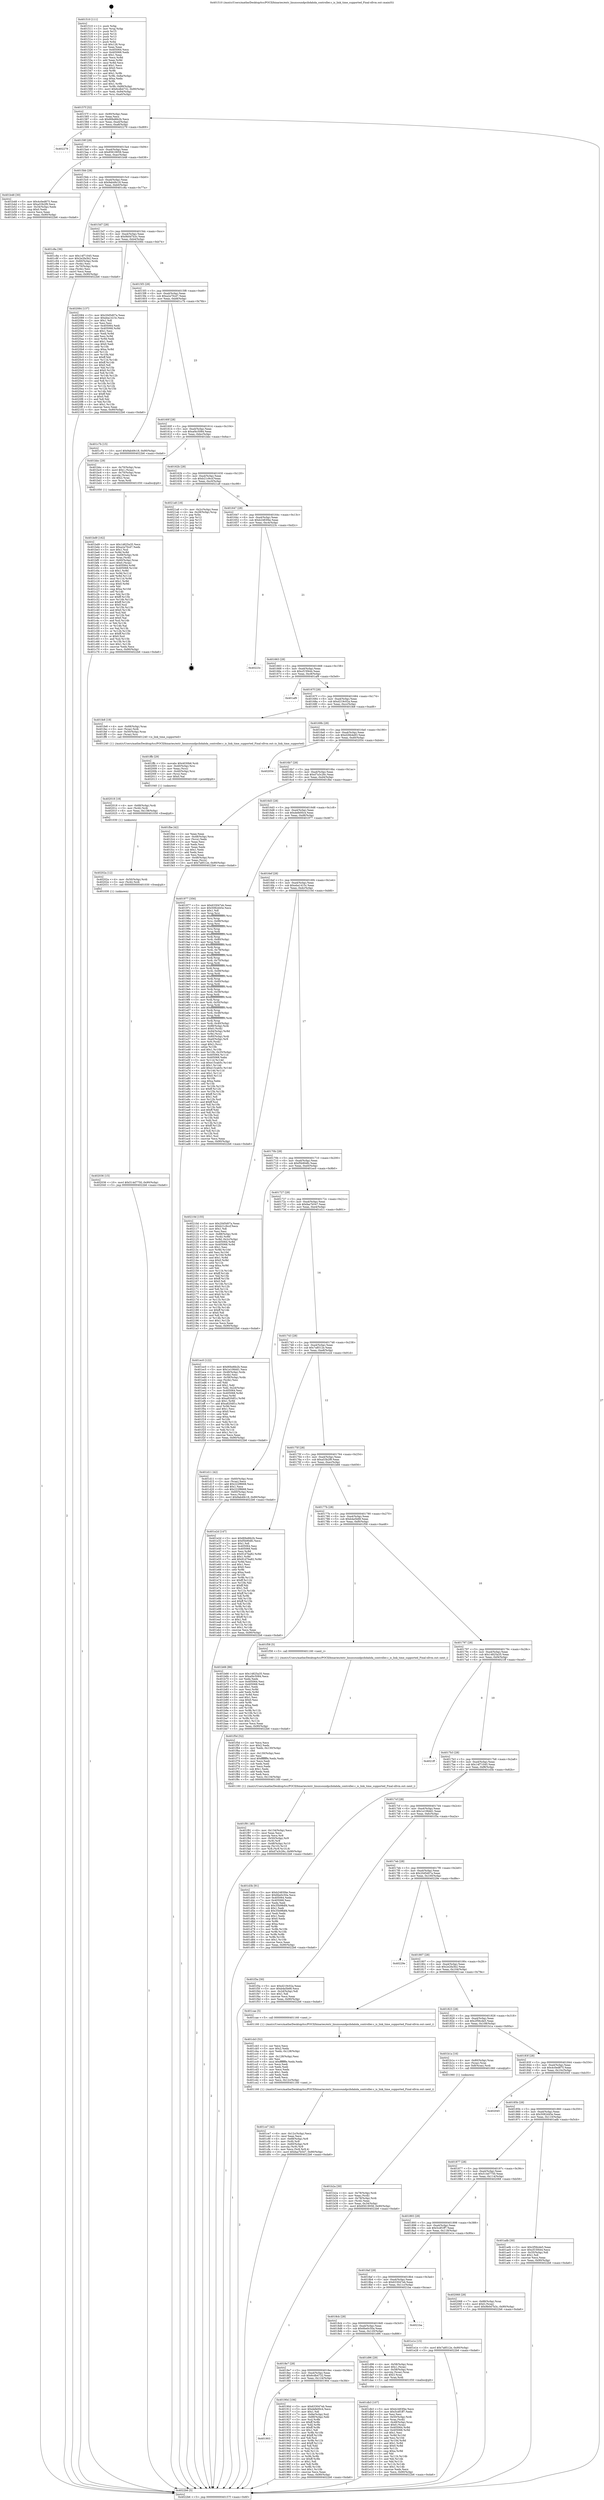 digraph "0x401510" {
  label = "0x401510 (/mnt/c/Users/mathe/Desktop/tcc/POCII/binaries/extr_linuxsoundpcihdahda_controller.c_is_link_time_supported_Final-ollvm.out::main(0))"
  labelloc = "t"
  node[shape=record]

  Entry [label="",width=0.3,height=0.3,shape=circle,fillcolor=black,style=filled]
  "0x40157f" [label="{
     0x40157f [32]\l
     | [instrs]\l
     &nbsp;&nbsp;0x40157f \<+6\>: mov -0x90(%rbp),%eax\l
     &nbsp;&nbsp;0x401585 \<+2\>: mov %eax,%ecx\l
     &nbsp;&nbsp;0x401587 \<+6\>: sub $0x80bd6b2b,%ecx\l
     &nbsp;&nbsp;0x40158d \<+6\>: mov %eax,-0xa4(%rbp)\l
     &nbsp;&nbsp;0x401593 \<+6\>: mov %ecx,-0xa8(%rbp)\l
     &nbsp;&nbsp;0x401599 \<+6\>: je 0000000000402279 \<main+0xd69\>\l
  }"]
  "0x402279" [label="{
     0x402279\l
  }", style=dashed]
  "0x40159f" [label="{
     0x40159f [28]\l
     | [instrs]\l
     &nbsp;&nbsp;0x40159f \<+5\>: jmp 00000000004015a4 \<main+0x94\>\l
     &nbsp;&nbsp;0x4015a4 \<+6\>: mov -0xa4(%rbp),%eax\l
     &nbsp;&nbsp;0x4015aa \<+5\>: sub $0x85619058,%eax\l
     &nbsp;&nbsp;0x4015af \<+6\>: mov %eax,-0xac(%rbp)\l
     &nbsp;&nbsp;0x4015b5 \<+6\>: je 0000000000401b48 \<main+0x638\>\l
  }"]
  Exit [label="",width=0.3,height=0.3,shape=circle,fillcolor=black,style=filled,peripheries=2]
  "0x401b48" [label="{
     0x401b48 [30]\l
     | [instrs]\l
     &nbsp;&nbsp;0x401b48 \<+5\>: mov $0x4c0ed875,%eax\l
     &nbsp;&nbsp;0x401b4d \<+5\>: mov $0xa53b2f9,%ecx\l
     &nbsp;&nbsp;0x401b52 \<+3\>: mov -0x34(%rbp),%edx\l
     &nbsp;&nbsp;0x401b55 \<+3\>: cmp $0x0,%edx\l
     &nbsp;&nbsp;0x401b58 \<+3\>: cmove %ecx,%eax\l
     &nbsp;&nbsp;0x401b5b \<+6\>: mov %eax,-0x90(%rbp)\l
     &nbsp;&nbsp;0x401b61 \<+5\>: jmp 00000000004022b6 \<main+0xda6\>\l
  }"]
  "0x4015bb" [label="{
     0x4015bb [28]\l
     | [instrs]\l
     &nbsp;&nbsp;0x4015bb \<+5\>: jmp 00000000004015c0 \<main+0xb0\>\l
     &nbsp;&nbsp;0x4015c0 \<+6\>: mov -0xa4(%rbp),%eax\l
     &nbsp;&nbsp;0x4015c6 \<+5\>: sub $0x9ab49c18,%eax\l
     &nbsp;&nbsp;0x4015cb \<+6\>: mov %eax,-0xb0(%rbp)\l
     &nbsp;&nbsp;0x4015d1 \<+6\>: je 0000000000401c8a \<main+0x77a\>\l
  }"]
  "0x402036" [label="{
     0x402036 [15]\l
     | [instrs]\l
     &nbsp;&nbsp;0x402036 \<+10\>: movl $0x514d7750,-0x90(%rbp)\l
     &nbsp;&nbsp;0x402040 \<+5\>: jmp 00000000004022b6 \<main+0xda6\>\l
  }"]
  "0x401c8a" [label="{
     0x401c8a [36]\l
     | [instrs]\l
     &nbsp;&nbsp;0x401c8a \<+5\>: mov $0x14f71045,%eax\l
     &nbsp;&nbsp;0x401c8f \<+5\>: mov $0x2e2fa3b2,%ecx\l
     &nbsp;&nbsp;0x401c94 \<+4\>: mov -0x60(%rbp),%rdx\l
     &nbsp;&nbsp;0x401c98 \<+2\>: mov (%rdx),%esi\l
     &nbsp;&nbsp;0x401c9a \<+4\>: mov -0x70(%rbp),%rdx\l
     &nbsp;&nbsp;0x401c9e \<+2\>: cmp (%rdx),%esi\l
     &nbsp;&nbsp;0x401ca0 \<+3\>: cmovl %ecx,%eax\l
     &nbsp;&nbsp;0x401ca3 \<+6\>: mov %eax,-0x90(%rbp)\l
     &nbsp;&nbsp;0x401ca9 \<+5\>: jmp 00000000004022b6 \<main+0xda6\>\l
  }"]
  "0x4015d7" [label="{
     0x4015d7 [28]\l
     | [instrs]\l
     &nbsp;&nbsp;0x4015d7 \<+5\>: jmp 00000000004015dc \<main+0xcc\>\l
     &nbsp;&nbsp;0x4015dc \<+6\>: mov -0xa4(%rbp),%eax\l
     &nbsp;&nbsp;0x4015e2 \<+5\>: sub $0x9b0d7b3c,%eax\l
     &nbsp;&nbsp;0x4015e7 \<+6\>: mov %eax,-0xb4(%rbp)\l
     &nbsp;&nbsp;0x4015ed \<+6\>: je 0000000000402084 \<main+0xb74\>\l
  }"]
  "0x40202a" [label="{
     0x40202a [12]\l
     | [instrs]\l
     &nbsp;&nbsp;0x40202a \<+4\>: mov -0x50(%rbp),%rdi\l
     &nbsp;&nbsp;0x40202e \<+3\>: mov (%rdi),%rdi\l
     &nbsp;&nbsp;0x402031 \<+5\>: call 0000000000401030 \<free@plt\>\l
     | [calls]\l
     &nbsp;&nbsp;0x401030 \{1\} (unknown)\l
  }"]
  "0x402084" [label="{
     0x402084 [137]\l
     | [instrs]\l
     &nbsp;&nbsp;0x402084 \<+5\>: mov $0x20d5d07a,%eax\l
     &nbsp;&nbsp;0x402089 \<+5\>: mov $0xeba1415c,%ecx\l
     &nbsp;&nbsp;0x40208e \<+2\>: mov $0x1,%dl\l
     &nbsp;&nbsp;0x402090 \<+2\>: xor %esi,%esi\l
     &nbsp;&nbsp;0x402092 \<+7\>: mov 0x405064,%edi\l
     &nbsp;&nbsp;0x402099 \<+8\>: mov 0x405068,%r8d\l
     &nbsp;&nbsp;0x4020a1 \<+3\>: sub $0x1,%esi\l
     &nbsp;&nbsp;0x4020a4 \<+3\>: mov %edi,%r9d\l
     &nbsp;&nbsp;0x4020a7 \<+3\>: add %esi,%r9d\l
     &nbsp;&nbsp;0x4020aa \<+4\>: imul %r9d,%edi\l
     &nbsp;&nbsp;0x4020ae \<+3\>: and $0x1,%edi\l
     &nbsp;&nbsp;0x4020b1 \<+3\>: cmp $0x0,%edi\l
     &nbsp;&nbsp;0x4020b4 \<+4\>: sete %r10b\l
     &nbsp;&nbsp;0x4020b8 \<+4\>: cmp $0xa,%r8d\l
     &nbsp;&nbsp;0x4020bc \<+4\>: setl %r11b\l
     &nbsp;&nbsp;0x4020c0 \<+3\>: mov %r10b,%bl\l
     &nbsp;&nbsp;0x4020c3 \<+3\>: xor $0xff,%bl\l
     &nbsp;&nbsp;0x4020c6 \<+3\>: mov %r11b,%r14b\l
     &nbsp;&nbsp;0x4020c9 \<+4\>: xor $0xff,%r14b\l
     &nbsp;&nbsp;0x4020cd \<+3\>: xor $0x0,%dl\l
     &nbsp;&nbsp;0x4020d0 \<+3\>: mov %bl,%r15b\l
     &nbsp;&nbsp;0x4020d3 \<+4\>: and $0x0,%r15b\l
     &nbsp;&nbsp;0x4020d7 \<+3\>: and %dl,%r10b\l
     &nbsp;&nbsp;0x4020da \<+3\>: mov %r14b,%r12b\l
     &nbsp;&nbsp;0x4020dd \<+4\>: and $0x0,%r12b\l
     &nbsp;&nbsp;0x4020e1 \<+3\>: and %dl,%r11b\l
     &nbsp;&nbsp;0x4020e4 \<+3\>: or %r10b,%r15b\l
     &nbsp;&nbsp;0x4020e7 \<+3\>: or %r11b,%r12b\l
     &nbsp;&nbsp;0x4020ea \<+3\>: xor %r12b,%r15b\l
     &nbsp;&nbsp;0x4020ed \<+3\>: or %r14b,%bl\l
     &nbsp;&nbsp;0x4020f0 \<+3\>: xor $0xff,%bl\l
     &nbsp;&nbsp;0x4020f3 \<+3\>: or $0x0,%dl\l
     &nbsp;&nbsp;0x4020f6 \<+2\>: and %dl,%bl\l
     &nbsp;&nbsp;0x4020f8 \<+3\>: or %bl,%r15b\l
     &nbsp;&nbsp;0x4020fb \<+4\>: test $0x1,%r15b\l
     &nbsp;&nbsp;0x4020ff \<+3\>: cmovne %ecx,%eax\l
     &nbsp;&nbsp;0x402102 \<+6\>: mov %eax,-0x90(%rbp)\l
     &nbsp;&nbsp;0x402108 \<+5\>: jmp 00000000004022b6 \<main+0xda6\>\l
  }"]
  "0x4015f3" [label="{
     0x4015f3 [28]\l
     | [instrs]\l
     &nbsp;&nbsp;0x4015f3 \<+5\>: jmp 00000000004015f8 \<main+0xe8\>\l
     &nbsp;&nbsp;0x4015f8 \<+6\>: mov -0xa4(%rbp),%eax\l
     &nbsp;&nbsp;0x4015fe \<+5\>: sub $0xa2a70cd7,%eax\l
     &nbsp;&nbsp;0x401603 \<+6\>: mov %eax,-0xb8(%rbp)\l
     &nbsp;&nbsp;0x401609 \<+6\>: je 0000000000401c7b \<main+0x76b\>\l
  }"]
  "0x402018" [label="{
     0x402018 [18]\l
     | [instrs]\l
     &nbsp;&nbsp;0x402018 \<+4\>: mov -0x68(%rbp),%rdi\l
     &nbsp;&nbsp;0x40201c \<+3\>: mov (%rdi),%rdi\l
     &nbsp;&nbsp;0x40201f \<+6\>: mov %eax,-0x138(%rbp)\l
     &nbsp;&nbsp;0x402025 \<+5\>: call 0000000000401030 \<free@plt\>\l
     | [calls]\l
     &nbsp;&nbsp;0x401030 \{1\} (unknown)\l
  }"]
  "0x401c7b" [label="{
     0x401c7b [15]\l
     | [instrs]\l
     &nbsp;&nbsp;0x401c7b \<+10\>: movl $0x9ab49c18,-0x90(%rbp)\l
     &nbsp;&nbsp;0x401c85 \<+5\>: jmp 00000000004022b6 \<main+0xda6\>\l
  }"]
  "0x40160f" [label="{
     0x40160f [28]\l
     | [instrs]\l
     &nbsp;&nbsp;0x40160f \<+5\>: jmp 0000000000401614 \<main+0x104\>\l
     &nbsp;&nbsp;0x401614 \<+6\>: mov -0xa4(%rbp),%eax\l
     &nbsp;&nbsp;0x40161a \<+5\>: sub $0xaf4c5084,%eax\l
     &nbsp;&nbsp;0x40161f \<+6\>: mov %eax,-0xbc(%rbp)\l
     &nbsp;&nbsp;0x401625 \<+6\>: je 0000000000401bbc \<main+0x6ac\>\l
  }"]
  "0x401ffb" [label="{
     0x401ffb [29]\l
     | [instrs]\l
     &nbsp;&nbsp;0x401ffb \<+10\>: movabs $0x4030b6,%rdi\l
     &nbsp;&nbsp;0x402005 \<+4\>: mov -0x40(%rbp),%rsi\l
     &nbsp;&nbsp;0x402009 \<+2\>: mov %eax,(%rsi)\l
     &nbsp;&nbsp;0x40200b \<+4\>: mov -0x40(%rbp),%rsi\l
     &nbsp;&nbsp;0x40200f \<+2\>: mov (%rsi),%esi\l
     &nbsp;&nbsp;0x402011 \<+2\>: mov $0x0,%al\l
     &nbsp;&nbsp;0x402013 \<+5\>: call 0000000000401040 \<printf@plt\>\l
     | [calls]\l
     &nbsp;&nbsp;0x401040 \{1\} (unknown)\l
  }"]
  "0x401bbc" [label="{
     0x401bbc [29]\l
     | [instrs]\l
     &nbsp;&nbsp;0x401bbc \<+4\>: mov -0x70(%rbp),%rax\l
     &nbsp;&nbsp;0x401bc0 \<+6\>: movl $0x1,(%rax)\l
     &nbsp;&nbsp;0x401bc6 \<+4\>: mov -0x70(%rbp),%rax\l
     &nbsp;&nbsp;0x401bca \<+3\>: movslq (%rax),%rax\l
     &nbsp;&nbsp;0x401bcd \<+4\>: shl $0x2,%rax\l
     &nbsp;&nbsp;0x401bd1 \<+3\>: mov %rax,%rdi\l
     &nbsp;&nbsp;0x401bd4 \<+5\>: call 0000000000401050 \<malloc@plt\>\l
     | [calls]\l
     &nbsp;&nbsp;0x401050 \{1\} (unknown)\l
  }"]
  "0x40162b" [label="{
     0x40162b [28]\l
     | [instrs]\l
     &nbsp;&nbsp;0x40162b \<+5\>: jmp 0000000000401630 \<main+0x120\>\l
     &nbsp;&nbsp;0x401630 \<+6\>: mov -0xa4(%rbp),%eax\l
     &nbsp;&nbsp;0x401636 \<+5\>: sub $0xb21c9ccf,%eax\l
     &nbsp;&nbsp;0x40163b \<+6\>: mov %eax,-0xc0(%rbp)\l
     &nbsp;&nbsp;0x401641 \<+6\>: je 00000000004021a8 \<main+0xc98\>\l
  }"]
  "0x401f91" [label="{
     0x401f91 [45]\l
     | [instrs]\l
     &nbsp;&nbsp;0x401f91 \<+6\>: mov -0x134(%rbp),%ecx\l
     &nbsp;&nbsp;0x401f97 \<+3\>: imul %eax,%ecx\l
     &nbsp;&nbsp;0x401f9a \<+3\>: movslq %ecx,%r8\l
     &nbsp;&nbsp;0x401f9d \<+4\>: mov -0x50(%rbp),%r9\l
     &nbsp;&nbsp;0x401fa1 \<+3\>: mov (%r9),%r9\l
     &nbsp;&nbsp;0x401fa4 \<+4\>: mov -0x48(%rbp),%r10\l
     &nbsp;&nbsp;0x401fa8 \<+3\>: movslq (%r10),%r10\l
     &nbsp;&nbsp;0x401fab \<+4\>: mov %r8,(%r9,%r10,8)\l
     &nbsp;&nbsp;0x401faf \<+10\>: movl $0xd7a3c26c,-0x90(%rbp)\l
     &nbsp;&nbsp;0x401fb9 \<+5\>: jmp 00000000004022b6 \<main+0xda6\>\l
  }"]
  "0x4021a8" [label="{
     0x4021a8 [18]\l
     | [instrs]\l
     &nbsp;&nbsp;0x4021a8 \<+3\>: mov -0x2c(%rbp),%eax\l
     &nbsp;&nbsp;0x4021ab \<+4\>: lea -0x28(%rbp),%rsp\l
     &nbsp;&nbsp;0x4021af \<+1\>: pop %rbx\l
     &nbsp;&nbsp;0x4021b0 \<+2\>: pop %r12\l
     &nbsp;&nbsp;0x4021b2 \<+2\>: pop %r13\l
     &nbsp;&nbsp;0x4021b4 \<+2\>: pop %r14\l
     &nbsp;&nbsp;0x4021b6 \<+2\>: pop %r15\l
     &nbsp;&nbsp;0x4021b8 \<+1\>: pop %rbp\l
     &nbsp;&nbsp;0x4021b9 \<+1\>: ret\l
  }"]
  "0x401647" [label="{
     0x401647 [28]\l
     | [instrs]\l
     &nbsp;&nbsp;0x401647 \<+5\>: jmp 000000000040164c \<main+0x13c\>\l
     &nbsp;&nbsp;0x40164c \<+6\>: mov -0xa4(%rbp),%eax\l
     &nbsp;&nbsp;0x401652 \<+5\>: sub $0xb2483f4e,%eax\l
     &nbsp;&nbsp;0x401657 \<+6\>: mov %eax,-0xc4(%rbp)\l
     &nbsp;&nbsp;0x40165d \<+6\>: je 000000000040223c \<main+0xd2c\>\l
  }"]
  "0x401f5d" [label="{
     0x401f5d [52]\l
     | [instrs]\l
     &nbsp;&nbsp;0x401f5d \<+2\>: xor %ecx,%ecx\l
     &nbsp;&nbsp;0x401f5f \<+5\>: mov $0x2,%edx\l
     &nbsp;&nbsp;0x401f64 \<+6\>: mov %edx,-0x130(%rbp)\l
     &nbsp;&nbsp;0x401f6a \<+1\>: cltd\l
     &nbsp;&nbsp;0x401f6b \<+6\>: mov -0x130(%rbp),%esi\l
     &nbsp;&nbsp;0x401f71 \<+2\>: idiv %esi\l
     &nbsp;&nbsp;0x401f73 \<+6\>: imul $0xfffffffe,%edx,%edx\l
     &nbsp;&nbsp;0x401f79 \<+2\>: mov %ecx,%edi\l
     &nbsp;&nbsp;0x401f7b \<+2\>: sub %edx,%edi\l
     &nbsp;&nbsp;0x401f7d \<+2\>: mov %ecx,%edx\l
     &nbsp;&nbsp;0x401f7f \<+3\>: sub $0x1,%edx\l
     &nbsp;&nbsp;0x401f82 \<+2\>: add %edx,%edi\l
     &nbsp;&nbsp;0x401f84 \<+2\>: sub %edi,%ecx\l
     &nbsp;&nbsp;0x401f86 \<+6\>: mov %ecx,-0x134(%rbp)\l
     &nbsp;&nbsp;0x401f8c \<+5\>: call 0000000000401160 \<next_i\>\l
     | [calls]\l
     &nbsp;&nbsp;0x401160 \{1\} (/mnt/c/Users/mathe/Desktop/tcc/POCII/binaries/extr_linuxsoundpcihdahda_controller.c_is_link_time_supported_Final-ollvm.out::next_i)\l
  }"]
  "0x40223c" [label="{
     0x40223c\l
  }", style=dashed]
  "0x401663" [label="{
     0x401663 [28]\l
     | [instrs]\l
     &nbsp;&nbsp;0x401663 \<+5\>: jmp 0000000000401668 \<main+0x158\>\l
     &nbsp;&nbsp;0x401668 \<+6\>: mov -0xa4(%rbp),%eax\l
     &nbsp;&nbsp;0x40166e \<+5\>: sub $0xcf15f444,%eax\l
     &nbsp;&nbsp;0x401673 \<+6\>: mov %eax,-0xc8(%rbp)\l
     &nbsp;&nbsp;0x401679 \<+6\>: je 0000000000401af9 \<main+0x5e9\>\l
  }"]
  "0x401db3" [label="{
     0x401db3 [107]\l
     | [instrs]\l
     &nbsp;&nbsp;0x401db3 \<+5\>: mov $0xb2483f4e,%ecx\l
     &nbsp;&nbsp;0x401db8 \<+5\>: mov $0x5cdf1ff7,%edx\l
     &nbsp;&nbsp;0x401dbd \<+2\>: xor %esi,%esi\l
     &nbsp;&nbsp;0x401dbf \<+4\>: mov -0x50(%rbp),%rdi\l
     &nbsp;&nbsp;0x401dc3 \<+3\>: mov %rax,(%rdi)\l
     &nbsp;&nbsp;0x401dc6 \<+4\>: mov -0x48(%rbp),%rax\l
     &nbsp;&nbsp;0x401dca \<+6\>: movl $0x0,(%rax)\l
     &nbsp;&nbsp;0x401dd0 \<+8\>: mov 0x405064,%r8d\l
     &nbsp;&nbsp;0x401dd8 \<+8\>: mov 0x405068,%r9d\l
     &nbsp;&nbsp;0x401de0 \<+3\>: sub $0x1,%esi\l
     &nbsp;&nbsp;0x401de3 \<+3\>: mov %r8d,%r10d\l
     &nbsp;&nbsp;0x401de6 \<+3\>: add %esi,%r10d\l
     &nbsp;&nbsp;0x401de9 \<+4\>: imul %r10d,%r8d\l
     &nbsp;&nbsp;0x401ded \<+4\>: and $0x1,%r8d\l
     &nbsp;&nbsp;0x401df1 \<+4\>: cmp $0x0,%r8d\l
     &nbsp;&nbsp;0x401df5 \<+4\>: sete %r11b\l
     &nbsp;&nbsp;0x401df9 \<+4\>: cmp $0xa,%r9d\l
     &nbsp;&nbsp;0x401dfd \<+3\>: setl %bl\l
     &nbsp;&nbsp;0x401e00 \<+3\>: mov %r11b,%r14b\l
     &nbsp;&nbsp;0x401e03 \<+3\>: and %bl,%r14b\l
     &nbsp;&nbsp;0x401e06 \<+3\>: xor %bl,%r11b\l
     &nbsp;&nbsp;0x401e09 \<+3\>: or %r11b,%r14b\l
     &nbsp;&nbsp;0x401e0c \<+4\>: test $0x1,%r14b\l
     &nbsp;&nbsp;0x401e10 \<+3\>: cmovne %edx,%ecx\l
     &nbsp;&nbsp;0x401e13 \<+6\>: mov %ecx,-0x90(%rbp)\l
     &nbsp;&nbsp;0x401e19 \<+5\>: jmp 00000000004022b6 \<main+0xda6\>\l
  }"]
  "0x401af9" [label="{
     0x401af9\l
  }", style=dashed]
  "0x40167f" [label="{
     0x40167f [28]\l
     | [instrs]\l
     &nbsp;&nbsp;0x40167f \<+5\>: jmp 0000000000401684 \<main+0x174\>\l
     &nbsp;&nbsp;0x401684 \<+6\>: mov -0xa4(%rbp),%eax\l
     &nbsp;&nbsp;0x40168a \<+5\>: sub $0xd219c02a,%eax\l
     &nbsp;&nbsp;0x40168f \<+6\>: mov %eax,-0xcc(%rbp)\l
     &nbsp;&nbsp;0x401695 \<+6\>: je 0000000000401fe8 \<main+0xad8\>\l
  }"]
  "0x401ce7" [label="{
     0x401ce7 [42]\l
     | [instrs]\l
     &nbsp;&nbsp;0x401ce7 \<+6\>: mov -0x12c(%rbp),%ecx\l
     &nbsp;&nbsp;0x401ced \<+3\>: imul %eax,%ecx\l
     &nbsp;&nbsp;0x401cf0 \<+4\>: mov -0x68(%rbp),%r8\l
     &nbsp;&nbsp;0x401cf4 \<+3\>: mov (%r8),%r8\l
     &nbsp;&nbsp;0x401cf7 \<+4\>: mov -0x60(%rbp),%r9\l
     &nbsp;&nbsp;0x401cfb \<+3\>: movslq (%r9),%r9\l
     &nbsp;&nbsp;0x401cfe \<+4\>: mov %ecx,(%r8,%r9,4)\l
     &nbsp;&nbsp;0x401d02 \<+10\>: movl $0xfaa7b547,-0x90(%rbp)\l
     &nbsp;&nbsp;0x401d0c \<+5\>: jmp 00000000004022b6 \<main+0xda6\>\l
  }"]
  "0x401fe8" [label="{
     0x401fe8 [19]\l
     | [instrs]\l
     &nbsp;&nbsp;0x401fe8 \<+4\>: mov -0x68(%rbp),%rax\l
     &nbsp;&nbsp;0x401fec \<+3\>: mov (%rax),%rdi\l
     &nbsp;&nbsp;0x401fef \<+4\>: mov -0x50(%rbp),%rax\l
     &nbsp;&nbsp;0x401ff3 \<+3\>: mov (%rax),%rsi\l
     &nbsp;&nbsp;0x401ff6 \<+5\>: call 0000000000401240 \<is_link_time_supported\>\l
     | [calls]\l
     &nbsp;&nbsp;0x401240 \{1\} (/mnt/c/Users/mathe/Desktop/tcc/POCII/binaries/extr_linuxsoundpcihdahda_controller.c_is_link_time_supported_Final-ollvm.out::is_link_time_supported)\l
  }"]
  "0x40169b" [label="{
     0x40169b [28]\l
     | [instrs]\l
     &nbsp;&nbsp;0x40169b \<+5\>: jmp 00000000004016a0 \<main+0x190\>\l
     &nbsp;&nbsp;0x4016a0 \<+6\>: mov -0xa4(%rbp),%eax\l
     &nbsp;&nbsp;0x4016a6 \<+5\>: sub $0xd26b4e83,%eax\l
     &nbsp;&nbsp;0x4016ab \<+6\>: mov %eax,-0xd0(%rbp)\l
     &nbsp;&nbsp;0x4016b1 \<+6\>: je 0000000000402054 \<main+0xb44\>\l
  }"]
  "0x401cb3" [label="{
     0x401cb3 [52]\l
     | [instrs]\l
     &nbsp;&nbsp;0x401cb3 \<+2\>: xor %ecx,%ecx\l
     &nbsp;&nbsp;0x401cb5 \<+5\>: mov $0x2,%edx\l
     &nbsp;&nbsp;0x401cba \<+6\>: mov %edx,-0x128(%rbp)\l
     &nbsp;&nbsp;0x401cc0 \<+1\>: cltd\l
     &nbsp;&nbsp;0x401cc1 \<+6\>: mov -0x128(%rbp),%esi\l
     &nbsp;&nbsp;0x401cc7 \<+2\>: idiv %esi\l
     &nbsp;&nbsp;0x401cc9 \<+6\>: imul $0xfffffffe,%edx,%edx\l
     &nbsp;&nbsp;0x401ccf \<+2\>: mov %ecx,%edi\l
     &nbsp;&nbsp;0x401cd1 \<+2\>: sub %edx,%edi\l
     &nbsp;&nbsp;0x401cd3 \<+2\>: mov %ecx,%edx\l
     &nbsp;&nbsp;0x401cd5 \<+3\>: sub $0x1,%edx\l
     &nbsp;&nbsp;0x401cd8 \<+2\>: add %edx,%edi\l
     &nbsp;&nbsp;0x401cda \<+2\>: sub %edi,%ecx\l
     &nbsp;&nbsp;0x401cdc \<+6\>: mov %ecx,-0x12c(%rbp)\l
     &nbsp;&nbsp;0x401ce2 \<+5\>: call 0000000000401160 \<next_i\>\l
     | [calls]\l
     &nbsp;&nbsp;0x401160 \{1\} (/mnt/c/Users/mathe/Desktop/tcc/POCII/binaries/extr_linuxsoundpcihdahda_controller.c_is_link_time_supported_Final-ollvm.out::next_i)\l
  }"]
  "0x402054" [label="{
     0x402054\l
  }", style=dashed]
  "0x4016b7" [label="{
     0x4016b7 [28]\l
     | [instrs]\l
     &nbsp;&nbsp;0x4016b7 \<+5\>: jmp 00000000004016bc \<main+0x1ac\>\l
     &nbsp;&nbsp;0x4016bc \<+6\>: mov -0xa4(%rbp),%eax\l
     &nbsp;&nbsp;0x4016c2 \<+5\>: sub $0xd7a3c26c,%eax\l
     &nbsp;&nbsp;0x4016c7 \<+6\>: mov %eax,-0xd4(%rbp)\l
     &nbsp;&nbsp;0x4016cd \<+6\>: je 0000000000401fbe \<main+0xaae\>\l
  }"]
  "0x401bd9" [label="{
     0x401bd9 [162]\l
     | [instrs]\l
     &nbsp;&nbsp;0x401bd9 \<+5\>: mov $0x14825a35,%ecx\l
     &nbsp;&nbsp;0x401bde \<+5\>: mov $0xa2a70cd7,%edx\l
     &nbsp;&nbsp;0x401be3 \<+3\>: mov $0x1,%sil\l
     &nbsp;&nbsp;0x401be6 \<+3\>: xor %r8d,%r8d\l
     &nbsp;&nbsp;0x401be9 \<+4\>: mov -0x68(%rbp),%rdi\l
     &nbsp;&nbsp;0x401bed \<+3\>: mov %rax,(%rdi)\l
     &nbsp;&nbsp;0x401bf0 \<+4\>: mov -0x60(%rbp),%rax\l
     &nbsp;&nbsp;0x401bf4 \<+6\>: movl $0x0,(%rax)\l
     &nbsp;&nbsp;0x401bfa \<+8\>: mov 0x405064,%r9d\l
     &nbsp;&nbsp;0x401c02 \<+8\>: mov 0x405068,%r10d\l
     &nbsp;&nbsp;0x401c0a \<+4\>: sub $0x1,%r8d\l
     &nbsp;&nbsp;0x401c0e \<+3\>: mov %r9d,%r11d\l
     &nbsp;&nbsp;0x401c11 \<+3\>: add %r8d,%r11d\l
     &nbsp;&nbsp;0x401c14 \<+4\>: imul %r11d,%r9d\l
     &nbsp;&nbsp;0x401c18 \<+4\>: and $0x1,%r9d\l
     &nbsp;&nbsp;0x401c1c \<+4\>: cmp $0x0,%r9d\l
     &nbsp;&nbsp;0x401c20 \<+3\>: sete %bl\l
     &nbsp;&nbsp;0x401c23 \<+4\>: cmp $0xa,%r10d\l
     &nbsp;&nbsp;0x401c27 \<+4\>: setl %r14b\l
     &nbsp;&nbsp;0x401c2b \<+3\>: mov %bl,%r15b\l
     &nbsp;&nbsp;0x401c2e \<+4\>: xor $0xff,%r15b\l
     &nbsp;&nbsp;0x401c32 \<+3\>: mov %r14b,%r12b\l
     &nbsp;&nbsp;0x401c35 \<+4\>: xor $0xff,%r12b\l
     &nbsp;&nbsp;0x401c39 \<+4\>: xor $0x0,%sil\l
     &nbsp;&nbsp;0x401c3d \<+3\>: mov %r15b,%r13b\l
     &nbsp;&nbsp;0x401c40 \<+4\>: and $0x0,%r13b\l
     &nbsp;&nbsp;0x401c44 \<+3\>: and %sil,%bl\l
     &nbsp;&nbsp;0x401c47 \<+3\>: mov %r12b,%al\l
     &nbsp;&nbsp;0x401c4a \<+2\>: and $0x0,%al\l
     &nbsp;&nbsp;0x401c4c \<+3\>: and %sil,%r14b\l
     &nbsp;&nbsp;0x401c4f \<+3\>: or %bl,%r13b\l
     &nbsp;&nbsp;0x401c52 \<+3\>: or %r14b,%al\l
     &nbsp;&nbsp;0x401c55 \<+3\>: xor %al,%r13b\l
     &nbsp;&nbsp;0x401c58 \<+3\>: or %r12b,%r15b\l
     &nbsp;&nbsp;0x401c5b \<+4\>: xor $0xff,%r15b\l
     &nbsp;&nbsp;0x401c5f \<+4\>: or $0x0,%sil\l
     &nbsp;&nbsp;0x401c63 \<+3\>: and %sil,%r15b\l
     &nbsp;&nbsp;0x401c66 \<+3\>: or %r15b,%r13b\l
     &nbsp;&nbsp;0x401c69 \<+4\>: test $0x1,%r13b\l
     &nbsp;&nbsp;0x401c6d \<+3\>: cmovne %edx,%ecx\l
     &nbsp;&nbsp;0x401c70 \<+6\>: mov %ecx,-0x90(%rbp)\l
     &nbsp;&nbsp;0x401c76 \<+5\>: jmp 00000000004022b6 \<main+0xda6\>\l
  }"]
  "0x401fbe" [label="{
     0x401fbe [42]\l
     | [instrs]\l
     &nbsp;&nbsp;0x401fbe \<+2\>: xor %eax,%eax\l
     &nbsp;&nbsp;0x401fc0 \<+4\>: mov -0x48(%rbp),%rcx\l
     &nbsp;&nbsp;0x401fc4 \<+2\>: mov (%rcx),%edx\l
     &nbsp;&nbsp;0x401fc6 \<+2\>: mov %eax,%esi\l
     &nbsp;&nbsp;0x401fc8 \<+2\>: sub %edx,%esi\l
     &nbsp;&nbsp;0x401fca \<+2\>: mov %eax,%edx\l
     &nbsp;&nbsp;0x401fcc \<+3\>: sub $0x1,%edx\l
     &nbsp;&nbsp;0x401fcf \<+2\>: add %edx,%esi\l
     &nbsp;&nbsp;0x401fd1 \<+2\>: sub %esi,%eax\l
     &nbsp;&nbsp;0x401fd3 \<+4\>: mov -0x48(%rbp),%rcx\l
     &nbsp;&nbsp;0x401fd7 \<+2\>: mov %eax,(%rcx)\l
     &nbsp;&nbsp;0x401fd9 \<+10\>: movl $0x7a8512e,-0x90(%rbp)\l
     &nbsp;&nbsp;0x401fe3 \<+5\>: jmp 00000000004022b6 \<main+0xda6\>\l
  }"]
  "0x4016d3" [label="{
     0x4016d3 [28]\l
     | [instrs]\l
     &nbsp;&nbsp;0x4016d3 \<+5\>: jmp 00000000004016d8 \<main+0x1c8\>\l
     &nbsp;&nbsp;0x4016d8 \<+6\>: mov -0xa4(%rbp),%eax\l
     &nbsp;&nbsp;0x4016de \<+5\>: sub $0xdefe00c4,%eax\l
     &nbsp;&nbsp;0x4016e3 \<+6\>: mov %eax,-0xd8(%rbp)\l
     &nbsp;&nbsp;0x4016e9 \<+6\>: je 0000000000401977 \<main+0x467\>\l
  }"]
  "0x401b2a" [label="{
     0x401b2a [30]\l
     | [instrs]\l
     &nbsp;&nbsp;0x401b2a \<+4\>: mov -0x78(%rbp),%rdi\l
     &nbsp;&nbsp;0x401b2e \<+2\>: mov %eax,(%rdi)\l
     &nbsp;&nbsp;0x401b30 \<+4\>: mov -0x78(%rbp),%rdi\l
     &nbsp;&nbsp;0x401b34 \<+2\>: mov (%rdi),%eax\l
     &nbsp;&nbsp;0x401b36 \<+3\>: mov %eax,-0x34(%rbp)\l
     &nbsp;&nbsp;0x401b39 \<+10\>: movl $0x85619058,-0x90(%rbp)\l
     &nbsp;&nbsp;0x401b43 \<+5\>: jmp 00000000004022b6 \<main+0xda6\>\l
  }"]
  "0x401977" [label="{
     0x401977 [356]\l
     | [instrs]\l
     &nbsp;&nbsp;0x401977 \<+5\>: mov $0x633047eb,%eax\l
     &nbsp;&nbsp;0x40197c \<+5\>: mov $0x5082d45e,%ecx\l
     &nbsp;&nbsp;0x401981 \<+2\>: mov $0x1,%dl\l
     &nbsp;&nbsp;0x401983 \<+3\>: mov %rsp,%rsi\l
     &nbsp;&nbsp;0x401986 \<+4\>: add $0xfffffffffffffff0,%rsi\l
     &nbsp;&nbsp;0x40198a \<+3\>: mov %rsi,%rsp\l
     &nbsp;&nbsp;0x40198d \<+7\>: mov %rsi,-0x88(%rbp)\l
     &nbsp;&nbsp;0x401994 \<+3\>: mov %rsp,%rsi\l
     &nbsp;&nbsp;0x401997 \<+4\>: add $0xfffffffffffffff0,%rsi\l
     &nbsp;&nbsp;0x40199b \<+3\>: mov %rsi,%rsp\l
     &nbsp;&nbsp;0x40199e \<+3\>: mov %rsp,%rdi\l
     &nbsp;&nbsp;0x4019a1 \<+4\>: add $0xfffffffffffffff0,%rdi\l
     &nbsp;&nbsp;0x4019a5 \<+3\>: mov %rdi,%rsp\l
     &nbsp;&nbsp;0x4019a8 \<+4\>: mov %rdi,-0x80(%rbp)\l
     &nbsp;&nbsp;0x4019ac \<+3\>: mov %rsp,%rdi\l
     &nbsp;&nbsp;0x4019af \<+4\>: add $0xfffffffffffffff0,%rdi\l
     &nbsp;&nbsp;0x4019b3 \<+3\>: mov %rdi,%rsp\l
     &nbsp;&nbsp;0x4019b6 \<+4\>: mov %rdi,-0x78(%rbp)\l
     &nbsp;&nbsp;0x4019ba \<+3\>: mov %rsp,%rdi\l
     &nbsp;&nbsp;0x4019bd \<+4\>: add $0xfffffffffffffff0,%rdi\l
     &nbsp;&nbsp;0x4019c1 \<+3\>: mov %rdi,%rsp\l
     &nbsp;&nbsp;0x4019c4 \<+4\>: mov %rdi,-0x70(%rbp)\l
     &nbsp;&nbsp;0x4019c8 \<+3\>: mov %rsp,%rdi\l
     &nbsp;&nbsp;0x4019cb \<+4\>: add $0xfffffffffffffff0,%rdi\l
     &nbsp;&nbsp;0x4019cf \<+3\>: mov %rdi,%rsp\l
     &nbsp;&nbsp;0x4019d2 \<+4\>: mov %rdi,-0x68(%rbp)\l
     &nbsp;&nbsp;0x4019d6 \<+3\>: mov %rsp,%rdi\l
     &nbsp;&nbsp;0x4019d9 \<+4\>: add $0xfffffffffffffff0,%rdi\l
     &nbsp;&nbsp;0x4019dd \<+3\>: mov %rdi,%rsp\l
     &nbsp;&nbsp;0x4019e0 \<+4\>: mov %rdi,-0x60(%rbp)\l
     &nbsp;&nbsp;0x4019e4 \<+3\>: mov %rsp,%rdi\l
     &nbsp;&nbsp;0x4019e7 \<+4\>: add $0xfffffffffffffff0,%rdi\l
     &nbsp;&nbsp;0x4019eb \<+3\>: mov %rdi,%rsp\l
     &nbsp;&nbsp;0x4019ee \<+4\>: mov %rdi,-0x58(%rbp)\l
     &nbsp;&nbsp;0x4019f2 \<+3\>: mov %rsp,%rdi\l
     &nbsp;&nbsp;0x4019f5 \<+4\>: add $0xfffffffffffffff0,%rdi\l
     &nbsp;&nbsp;0x4019f9 \<+3\>: mov %rdi,%rsp\l
     &nbsp;&nbsp;0x4019fc \<+4\>: mov %rdi,-0x50(%rbp)\l
     &nbsp;&nbsp;0x401a00 \<+3\>: mov %rsp,%rdi\l
     &nbsp;&nbsp;0x401a03 \<+4\>: add $0xfffffffffffffff0,%rdi\l
     &nbsp;&nbsp;0x401a07 \<+3\>: mov %rdi,%rsp\l
     &nbsp;&nbsp;0x401a0a \<+4\>: mov %rdi,-0x48(%rbp)\l
     &nbsp;&nbsp;0x401a0e \<+3\>: mov %rsp,%rdi\l
     &nbsp;&nbsp;0x401a11 \<+4\>: add $0xfffffffffffffff0,%rdi\l
     &nbsp;&nbsp;0x401a15 \<+3\>: mov %rdi,%rsp\l
     &nbsp;&nbsp;0x401a18 \<+4\>: mov %rdi,-0x40(%rbp)\l
     &nbsp;&nbsp;0x401a1c \<+7\>: mov -0x88(%rbp),%rdi\l
     &nbsp;&nbsp;0x401a23 \<+6\>: movl $0x0,(%rdi)\l
     &nbsp;&nbsp;0x401a29 \<+7\>: mov -0x94(%rbp),%r8d\l
     &nbsp;&nbsp;0x401a30 \<+3\>: mov %r8d,(%rsi)\l
     &nbsp;&nbsp;0x401a33 \<+4\>: mov -0x80(%rbp),%rdi\l
     &nbsp;&nbsp;0x401a37 \<+7\>: mov -0xa0(%rbp),%r9\l
     &nbsp;&nbsp;0x401a3e \<+3\>: mov %r9,(%rdi)\l
     &nbsp;&nbsp;0x401a41 \<+3\>: cmpl $0x2,(%rsi)\l
     &nbsp;&nbsp;0x401a44 \<+4\>: setne %r10b\l
     &nbsp;&nbsp;0x401a48 \<+4\>: and $0x1,%r10b\l
     &nbsp;&nbsp;0x401a4c \<+4\>: mov %r10b,-0x35(%rbp)\l
     &nbsp;&nbsp;0x401a50 \<+8\>: mov 0x405064,%r11d\l
     &nbsp;&nbsp;0x401a58 \<+7\>: mov 0x405068,%ebx\l
     &nbsp;&nbsp;0x401a5f \<+3\>: mov %r11d,%r14d\l
     &nbsp;&nbsp;0x401a62 \<+7\>: sub $0xe15cab5c,%r14d\l
     &nbsp;&nbsp;0x401a69 \<+4\>: sub $0x1,%r14d\l
     &nbsp;&nbsp;0x401a6d \<+7\>: add $0xe15cab5c,%r14d\l
     &nbsp;&nbsp;0x401a74 \<+4\>: imul %r14d,%r11d\l
     &nbsp;&nbsp;0x401a78 \<+4\>: and $0x1,%r11d\l
     &nbsp;&nbsp;0x401a7c \<+4\>: cmp $0x0,%r11d\l
     &nbsp;&nbsp;0x401a80 \<+4\>: sete %r10b\l
     &nbsp;&nbsp;0x401a84 \<+3\>: cmp $0xa,%ebx\l
     &nbsp;&nbsp;0x401a87 \<+4\>: setl %r15b\l
     &nbsp;&nbsp;0x401a8b \<+3\>: mov %r10b,%r12b\l
     &nbsp;&nbsp;0x401a8e \<+4\>: xor $0xff,%r12b\l
     &nbsp;&nbsp;0x401a92 \<+3\>: mov %r15b,%r13b\l
     &nbsp;&nbsp;0x401a95 \<+4\>: xor $0xff,%r13b\l
     &nbsp;&nbsp;0x401a99 \<+3\>: xor $0x1,%dl\l
     &nbsp;&nbsp;0x401a9c \<+3\>: mov %r12b,%sil\l
     &nbsp;&nbsp;0x401a9f \<+4\>: and $0xff,%sil\l
     &nbsp;&nbsp;0x401aa3 \<+3\>: and %dl,%r10b\l
     &nbsp;&nbsp;0x401aa6 \<+3\>: mov %r13b,%dil\l
     &nbsp;&nbsp;0x401aa9 \<+4\>: and $0xff,%dil\l
     &nbsp;&nbsp;0x401aad \<+3\>: and %dl,%r15b\l
     &nbsp;&nbsp;0x401ab0 \<+3\>: or %r10b,%sil\l
     &nbsp;&nbsp;0x401ab3 \<+3\>: or %r15b,%dil\l
     &nbsp;&nbsp;0x401ab6 \<+3\>: xor %dil,%sil\l
     &nbsp;&nbsp;0x401ab9 \<+3\>: or %r13b,%r12b\l
     &nbsp;&nbsp;0x401abc \<+4\>: xor $0xff,%r12b\l
     &nbsp;&nbsp;0x401ac0 \<+3\>: or $0x1,%dl\l
     &nbsp;&nbsp;0x401ac3 \<+3\>: and %dl,%r12b\l
     &nbsp;&nbsp;0x401ac6 \<+3\>: or %r12b,%sil\l
     &nbsp;&nbsp;0x401ac9 \<+4\>: test $0x1,%sil\l
     &nbsp;&nbsp;0x401acd \<+3\>: cmovne %ecx,%eax\l
     &nbsp;&nbsp;0x401ad0 \<+6\>: mov %eax,-0x90(%rbp)\l
     &nbsp;&nbsp;0x401ad6 \<+5\>: jmp 00000000004022b6 \<main+0xda6\>\l
  }"]
  "0x4016ef" [label="{
     0x4016ef [28]\l
     | [instrs]\l
     &nbsp;&nbsp;0x4016ef \<+5\>: jmp 00000000004016f4 \<main+0x1e4\>\l
     &nbsp;&nbsp;0x4016f4 \<+6\>: mov -0xa4(%rbp),%eax\l
     &nbsp;&nbsp;0x4016fa \<+5\>: sub $0xeba1415c,%eax\l
     &nbsp;&nbsp;0x4016ff \<+6\>: mov %eax,-0xdc(%rbp)\l
     &nbsp;&nbsp;0x401705 \<+6\>: je 000000000040210d \<main+0xbfd\>\l
  }"]
  "0x401510" [label="{
     0x401510 [111]\l
     | [instrs]\l
     &nbsp;&nbsp;0x401510 \<+1\>: push %rbp\l
     &nbsp;&nbsp;0x401511 \<+3\>: mov %rsp,%rbp\l
     &nbsp;&nbsp;0x401514 \<+2\>: push %r15\l
     &nbsp;&nbsp;0x401516 \<+2\>: push %r14\l
     &nbsp;&nbsp;0x401518 \<+2\>: push %r13\l
     &nbsp;&nbsp;0x40151a \<+2\>: push %r12\l
     &nbsp;&nbsp;0x40151c \<+1\>: push %rbx\l
     &nbsp;&nbsp;0x40151d \<+7\>: sub $0x128,%rsp\l
     &nbsp;&nbsp;0x401524 \<+2\>: xor %eax,%eax\l
     &nbsp;&nbsp;0x401526 \<+7\>: mov 0x405064,%ecx\l
     &nbsp;&nbsp;0x40152d \<+7\>: mov 0x405068,%edx\l
     &nbsp;&nbsp;0x401534 \<+3\>: sub $0x1,%eax\l
     &nbsp;&nbsp;0x401537 \<+3\>: mov %ecx,%r8d\l
     &nbsp;&nbsp;0x40153a \<+3\>: add %eax,%r8d\l
     &nbsp;&nbsp;0x40153d \<+4\>: imul %r8d,%ecx\l
     &nbsp;&nbsp;0x401541 \<+3\>: and $0x1,%ecx\l
     &nbsp;&nbsp;0x401544 \<+3\>: cmp $0x0,%ecx\l
     &nbsp;&nbsp;0x401547 \<+4\>: sete %r9b\l
     &nbsp;&nbsp;0x40154b \<+4\>: and $0x1,%r9b\l
     &nbsp;&nbsp;0x40154f \<+7\>: mov %r9b,-0x8a(%rbp)\l
     &nbsp;&nbsp;0x401556 \<+3\>: cmp $0xa,%edx\l
     &nbsp;&nbsp;0x401559 \<+4\>: setl %r9b\l
     &nbsp;&nbsp;0x40155d \<+4\>: and $0x1,%r9b\l
     &nbsp;&nbsp;0x401561 \<+7\>: mov %r9b,-0x89(%rbp)\l
     &nbsp;&nbsp;0x401568 \<+10\>: movl $0x6cdb4732,-0x90(%rbp)\l
     &nbsp;&nbsp;0x401572 \<+6\>: mov %edi,-0x94(%rbp)\l
     &nbsp;&nbsp;0x401578 \<+7\>: mov %rsi,-0xa0(%rbp)\l
  }"]
  "0x40210d" [label="{
     0x40210d [155]\l
     | [instrs]\l
     &nbsp;&nbsp;0x40210d \<+5\>: mov $0x20d5d07a,%eax\l
     &nbsp;&nbsp;0x402112 \<+5\>: mov $0xb21c9ccf,%ecx\l
     &nbsp;&nbsp;0x402117 \<+2\>: mov $0x1,%dl\l
     &nbsp;&nbsp;0x402119 \<+2\>: xor %esi,%esi\l
     &nbsp;&nbsp;0x40211b \<+7\>: mov -0x88(%rbp),%rdi\l
     &nbsp;&nbsp;0x402122 \<+3\>: mov (%rdi),%r8d\l
     &nbsp;&nbsp;0x402125 \<+4\>: mov %r8d,-0x2c(%rbp)\l
     &nbsp;&nbsp;0x402129 \<+8\>: mov 0x405064,%r8d\l
     &nbsp;&nbsp;0x402131 \<+8\>: mov 0x405068,%r9d\l
     &nbsp;&nbsp;0x402139 \<+3\>: sub $0x1,%esi\l
     &nbsp;&nbsp;0x40213c \<+3\>: mov %r8d,%r10d\l
     &nbsp;&nbsp;0x40213f \<+3\>: add %esi,%r10d\l
     &nbsp;&nbsp;0x402142 \<+4\>: imul %r10d,%r8d\l
     &nbsp;&nbsp;0x402146 \<+4\>: and $0x1,%r8d\l
     &nbsp;&nbsp;0x40214a \<+4\>: cmp $0x0,%r8d\l
     &nbsp;&nbsp;0x40214e \<+4\>: sete %r11b\l
     &nbsp;&nbsp;0x402152 \<+4\>: cmp $0xa,%r9d\l
     &nbsp;&nbsp;0x402156 \<+3\>: setl %bl\l
     &nbsp;&nbsp;0x402159 \<+3\>: mov %r11b,%r14b\l
     &nbsp;&nbsp;0x40215c \<+4\>: xor $0xff,%r14b\l
     &nbsp;&nbsp;0x402160 \<+3\>: mov %bl,%r15b\l
     &nbsp;&nbsp;0x402163 \<+4\>: xor $0xff,%r15b\l
     &nbsp;&nbsp;0x402167 \<+3\>: xor $0x0,%dl\l
     &nbsp;&nbsp;0x40216a \<+3\>: mov %r14b,%r12b\l
     &nbsp;&nbsp;0x40216d \<+4\>: and $0x0,%r12b\l
     &nbsp;&nbsp;0x402171 \<+3\>: and %dl,%r11b\l
     &nbsp;&nbsp;0x402174 \<+3\>: mov %r15b,%r13b\l
     &nbsp;&nbsp;0x402177 \<+4\>: and $0x0,%r13b\l
     &nbsp;&nbsp;0x40217b \<+2\>: and %dl,%bl\l
     &nbsp;&nbsp;0x40217d \<+3\>: or %r11b,%r12b\l
     &nbsp;&nbsp;0x402180 \<+3\>: or %bl,%r13b\l
     &nbsp;&nbsp;0x402183 \<+3\>: xor %r13b,%r12b\l
     &nbsp;&nbsp;0x402186 \<+3\>: or %r15b,%r14b\l
     &nbsp;&nbsp;0x402189 \<+4\>: xor $0xff,%r14b\l
     &nbsp;&nbsp;0x40218d \<+3\>: or $0x0,%dl\l
     &nbsp;&nbsp;0x402190 \<+3\>: and %dl,%r14b\l
     &nbsp;&nbsp;0x402193 \<+3\>: or %r14b,%r12b\l
     &nbsp;&nbsp;0x402196 \<+4\>: test $0x1,%r12b\l
     &nbsp;&nbsp;0x40219a \<+3\>: cmovne %ecx,%eax\l
     &nbsp;&nbsp;0x40219d \<+6\>: mov %eax,-0x90(%rbp)\l
     &nbsp;&nbsp;0x4021a3 \<+5\>: jmp 00000000004022b6 \<main+0xda6\>\l
  }"]
  "0x40170b" [label="{
     0x40170b [28]\l
     | [instrs]\l
     &nbsp;&nbsp;0x40170b \<+5\>: jmp 0000000000401710 \<main+0x200\>\l
     &nbsp;&nbsp;0x401710 \<+6\>: mov -0xa4(%rbp),%eax\l
     &nbsp;&nbsp;0x401716 \<+5\>: sub $0xf5b90dfc,%eax\l
     &nbsp;&nbsp;0x40171b \<+6\>: mov %eax,-0xe0(%rbp)\l
     &nbsp;&nbsp;0x401721 \<+6\>: je 0000000000401ec0 \<main+0x9b0\>\l
  }"]
  "0x4022b6" [label="{
     0x4022b6 [5]\l
     | [instrs]\l
     &nbsp;&nbsp;0x4022b6 \<+5\>: jmp 000000000040157f \<main+0x6f\>\l
  }"]
  "0x401ec0" [label="{
     0x401ec0 [122]\l
     | [instrs]\l
     &nbsp;&nbsp;0x401ec0 \<+5\>: mov $0x80bd6b2b,%eax\l
     &nbsp;&nbsp;0x401ec5 \<+5\>: mov $0x1e106dd1,%ecx\l
     &nbsp;&nbsp;0x401eca \<+4\>: mov -0x48(%rbp),%rdx\l
     &nbsp;&nbsp;0x401ece \<+2\>: mov (%rdx),%esi\l
     &nbsp;&nbsp;0x401ed0 \<+4\>: mov -0x58(%rbp),%rdx\l
     &nbsp;&nbsp;0x401ed4 \<+2\>: cmp (%rdx),%esi\l
     &nbsp;&nbsp;0x401ed6 \<+4\>: setl %dil\l
     &nbsp;&nbsp;0x401eda \<+4\>: and $0x1,%dil\l
     &nbsp;&nbsp;0x401ede \<+4\>: mov %dil,-0x2d(%rbp)\l
     &nbsp;&nbsp;0x401ee2 \<+7\>: mov 0x405064,%esi\l
     &nbsp;&nbsp;0x401ee9 \<+8\>: mov 0x405068,%r8d\l
     &nbsp;&nbsp;0x401ef1 \<+3\>: mov %esi,%r9d\l
     &nbsp;&nbsp;0x401ef4 \<+7\>: sub $0xa820df1c,%r9d\l
     &nbsp;&nbsp;0x401efb \<+4\>: sub $0x1,%r9d\l
     &nbsp;&nbsp;0x401eff \<+7\>: add $0xa820df1c,%r9d\l
     &nbsp;&nbsp;0x401f06 \<+4\>: imul %r9d,%esi\l
     &nbsp;&nbsp;0x401f0a \<+3\>: and $0x1,%esi\l
     &nbsp;&nbsp;0x401f0d \<+3\>: cmp $0x0,%esi\l
     &nbsp;&nbsp;0x401f10 \<+4\>: sete %dil\l
     &nbsp;&nbsp;0x401f14 \<+4\>: cmp $0xa,%r8d\l
     &nbsp;&nbsp;0x401f18 \<+4\>: setl %r10b\l
     &nbsp;&nbsp;0x401f1c \<+3\>: mov %dil,%r11b\l
     &nbsp;&nbsp;0x401f1f \<+3\>: and %r10b,%r11b\l
     &nbsp;&nbsp;0x401f22 \<+3\>: xor %r10b,%dil\l
     &nbsp;&nbsp;0x401f25 \<+3\>: or %dil,%r11b\l
     &nbsp;&nbsp;0x401f28 \<+4\>: test $0x1,%r11b\l
     &nbsp;&nbsp;0x401f2c \<+3\>: cmovne %ecx,%eax\l
     &nbsp;&nbsp;0x401f2f \<+6\>: mov %eax,-0x90(%rbp)\l
     &nbsp;&nbsp;0x401f35 \<+5\>: jmp 00000000004022b6 \<main+0xda6\>\l
  }"]
  "0x401727" [label="{
     0x401727 [28]\l
     | [instrs]\l
     &nbsp;&nbsp;0x401727 \<+5\>: jmp 000000000040172c \<main+0x21c\>\l
     &nbsp;&nbsp;0x40172c \<+6\>: mov -0xa4(%rbp),%eax\l
     &nbsp;&nbsp;0x401732 \<+5\>: sub $0xfaa7b547,%eax\l
     &nbsp;&nbsp;0x401737 \<+6\>: mov %eax,-0xe4(%rbp)\l
     &nbsp;&nbsp;0x40173d \<+6\>: je 0000000000401d11 \<main+0x801\>\l
  }"]
  "0x401903" [label="{
     0x401903\l
  }", style=dashed]
  "0x401d11" [label="{
     0x401d11 [42]\l
     | [instrs]\l
     &nbsp;&nbsp;0x401d11 \<+4\>: mov -0x60(%rbp),%rax\l
     &nbsp;&nbsp;0x401d15 \<+2\>: mov (%rax),%ecx\l
     &nbsp;&nbsp;0x401d17 \<+6\>: add $0x222f8668,%ecx\l
     &nbsp;&nbsp;0x401d1d \<+3\>: add $0x1,%ecx\l
     &nbsp;&nbsp;0x401d20 \<+6\>: sub $0x222f8668,%ecx\l
     &nbsp;&nbsp;0x401d26 \<+4\>: mov -0x60(%rbp),%rax\l
     &nbsp;&nbsp;0x401d2a \<+2\>: mov %ecx,(%rax)\l
     &nbsp;&nbsp;0x401d2c \<+10\>: movl $0x9ab49c18,-0x90(%rbp)\l
     &nbsp;&nbsp;0x401d36 \<+5\>: jmp 00000000004022b6 \<main+0xda6\>\l
  }"]
  "0x401743" [label="{
     0x401743 [28]\l
     | [instrs]\l
     &nbsp;&nbsp;0x401743 \<+5\>: jmp 0000000000401748 \<main+0x238\>\l
     &nbsp;&nbsp;0x401748 \<+6\>: mov -0xa4(%rbp),%eax\l
     &nbsp;&nbsp;0x40174e \<+5\>: sub $0x7a8512e,%eax\l
     &nbsp;&nbsp;0x401753 \<+6\>: mov %eax,-0xe8(%rbp)\l
     &nbsp;&nbsp;0x401759 \<+6\>: je 0000000000401e2d \<main+0x91d\>\l
  }"]
  "0x40190d" [label="{
     0x40190d [106]\l
     | [instrs]\l
     &nbsp;&nbsp;0x40190d \<+5\>: mov $0x633047eb,%eax\l
     &nbsp;&nbsp;0x401912 \<+5\>: mov $0xdefe00c4,%ecx\l
     &nbsp;&nbsp;0x401917 \<+2\>: mov $0x1,%dl\l
     &nbsp;&nbsp;0x401919 \<+7\>: mov -0x8a(%rbp),%sil\l
     &nbsp;&nbsp;0x401920 \<+7\>: mov -0x89(%rbp),%dil\l
     &nbsp;&nbsp;0x401927 \<+3\>: mov %sil,%r8b\l
     &nbsp;&nbsp;0x40192a \<+4\>: xor $0xff,%r8b\l
     &nbsp;&nbsp;0x40192e \<+3\>: mov %dil,%r9b\l
     &nbsp;&nbsp;0x401931 \<+4\>: xor $0xff,%r9b\l
     &nbsp;&nbsp;0x401935 \<+3\>: xor $0x1,%dl\l
     &nbsp;&nbsp;0x401938 \<+3\>: mov %r8b,%r10b\l
     &nbsp;&nbsp;0x40193b \<+4\>: and $0xff,%r10b\l
     &nbsp;&nbsp;0x40193f \<+3\>: and %dl,%sil\l
     &nbsp;&nbsp;0x401942 \<+3\>: mov %r9b,%r11b\l
     &nbsp;&nbsp;0x401945 \<+4\>: and $0xff,%r11b\l
     &nbsp;&nbsp;0x401949 \<+3\>: and %dl,%dil\l
     &nbsp;&nbsp;0x40194c \<+3\>: or %sil,%r10b\l
     &nbsp;&nbsp;0x40194f \<+3\>: or %dil,%r11b\l
     &nbsp;&nbsp;0x401952 \<+3\>: xor %r11b,%r10b\l
     &nbsp;&nbsp;0x401955 \<+3\>: or %r9b,%r8b\l
     &nbsp;&nbsp;0x401958 \<+4\>: xor $0xff,%r8b\l
     &nbsp;&nbsp;0x40195c \<+3\>: or $0x1,%dl\l
     &nbsp;&nbsp;0x40195f \<+3\>: and %dl,%r8b\l
     &nbsp;&nbsp;0x401962 \<+3\>: or %r8b,%r10b\l
     &nbsp;&nbsp;0x401965 \<+4\>: test $0x1,%r10b\l
     &nbsp;&nbsp;0x401969 \<+3\>: cmovne %ecx,%eax\l
     &nbsp;&nbsp;0x40196c \<+6\>: mov %eax,-0x90(%rbp)\l
     &nbsp;&nbsp;0x401972 \<+5\>: jmp 00000000004022b6 \<main+0xda6\>\l
  }"]
  "0x401e2d" [label="{
     0x401e2d [147]\l
     | [instrs]\l
     &nbsp;&nbsp;0x401e2d \<+5\>: mov $0x80bd6b2b,%eax\l
     &nbsp;&nbsp;0x401e32 \<+5\>: mov $0xf5b90dfc,%ecx\l
     &nbsp;&nbsp;0x401e37 \<+2\>: mov $0x1,%dl\l
     &nbsp;&nbsp;0x401e39 \<+7\>: mov 0x405064,%esi\l
     &nbsp;&nbsp;0x401e40 \<+7\>: mov 0x405068,%edi\l
     &nbsp;&nbsp;0x401e47 \<+3\>: mov %esi,%r8d\l
     &nbsp;&nbsp;0x401e4a \<+7\>: sub $0x91d7ba82,%r8d\l
     &nbsp;&nbsp;0x401e51 \<+4\>: sub $0x1,%r8d\l
     &nbsp;&nbsp;0x401e55 \<+7\>: add $0x91d7ba82,%r8d\l
     &nbsp;&nbsp;0x401e5c \<+4\>: imul %r8d,%esi\l
     &nbsp;&nbsp;0x401e60 \<+3\>: and $0x1,%esi\l
     &nbsp;&nbsp;0x401e63 \<+3\>: cmp $0x0,%esi\l
     &nbsp;&nbsp;0x401e66 \<+4\>: sete %r9b\l
     &nbsp;&nbsp;0x401e6a \<+3\>: cmp $0xa,%edi\l
     &nbsp;&nbsp;0x401e6d \<+4\>: setl %r10b\l
     &nbsp;&nbsp;0x401e71 \<+3\>: mov %r9b,%r11b\l
     &nbsp;&nbsp;0x401e74 \<+4\>: xor $0xff,%r11b\l
     &nbsp;&nbsp;0x401e78 \<+3\>: mov %r10b,%bl\l
     &nbsp;&nbsp;0x401e7b \<+3\>: xor $0xff,%bl\l
     &nbsp;&nbsp;0x401e7e \<+3\>: xor $0x1,%dl\l
     &nbsp;&nbsp;0x401e81 \<+3\>: mov %r11b,%r14b\l
     &nbsp;&nbsp;0x401e84 \<+4\>: and $0xff,%r14b\l
     &nbsp;&nbsp;0x401e88 \<+3\>: and %dl,%r9b\l
     &nbsp;&nbsp;0x401e8b \<+3\>: mov %bl,%r15b\l
     &nbsp;&nbsp;0x401e8e \<+4\>: and $0xff,%r15b\l
     &nbsp;&nbsp;0x401e92 \<+3\>: and %dl,%r10b\l
     &nbsp;&nbsp;0x401e95 \<+3\>: or %r9b,%r14b\l
     &nbsp;&nbsp;0x401e98 \<+3\>: or %r10b,%r15b\l
     &nbsp;&nbsp;0x401e9b \<+3\>: xor %r15b,%r14b\l
     &nbsp;&nbsp;0x401e9e \<+3\>: or %bl,%r11b\l
     &nbsp;&nbsp;0x401ea1 \<+4\>: xor $0xff,%r11b\l
     &nbsp;&nbsp;0x401ea5 \<+3\>: or $0x1,%dl\l
     &nbsp;&nbsp;0x401ea8 \<+3\>: and %dl,%r11b\l
     &nbsp;&nbsp;0x401eab \<+3\>: or %r11b,%r14b\l
     &nbsp;&nbsp;0x401eae \<+4\>: test $0x1,%r14b\l
     &nbsp;&nbsp;0x401eb2 \<+3\>: cmovne %ecx,%eax\l
     &nbsp;&nbsp;0x401eb5 \<+6\>: mov %eax,-0x90(%rbp)\l
     &nbsp;&nbsp;0x401ebb \<+5\>: jmp 00000000004022b6 \<main+0xda6\>\l
  }"]
  "0x40175f" [label="{
     0x40175f [28]\l
     | [instrs]\l
     &nbsp;&nbsp;0x40175f \<+5\>: jmp 0000000000401764 \<main+0x254\>\l
     &nbsp;&nbsp;0x401764 \<+6\>: mov -0xa4(%rbp),%eax\l
     &nbsp;&nbsp;0x40176a \<+5\>: sub $0xa53b2f9,%eax\l
     &nbsp;&nbsp;0x40176f \<+6\>: mov %eax,-0xec(%rbp)\l
     &nbsp;&nbsp;0x401775 \<+6\>: je 0000000000401b66 \<main+0x656\>\l
  }"]
  "0x4018e7" [label="{
     0x4018e7 [28]\l
     | [instrs]\l
     &nbsp;&nbsp;0x4018e7 \<+5\>: jmp 00000000004018ec \<main+0x3dc\>\l
     &nbsp;&nbsp;0x4018ec \<+6\>: mov -0xa4(%rbp),%eax\l
     &nbsp;&nbsp;0x4018f2 \<+5\>: sub $0x6cdb4732,%eax\l
     &nbsp;&nbsp;0x4018f7 \<+6\>: mov %eax,-0x124(%rbp)\l
     &nbsp;&nbsp;0x4018fd \<+6\>: je 000000000040190d \<main+0x3fd\>\l
  }"]
  "0x401b66" [label="{
     0x401b66 [86]\l
     | [instrs]\l
     &nbsp;&nbsp;0x401b66 \<+5\>: mov $0x14825a35,%eax\l
     &nbsp;&nbsp;0x401b6b \<+5\>: mov $0xaf4c5084,%ecx\l
     &nbsp;&nbsp;0x401b70 \<+2\>: xor %edx,%edx\l
     &nbsp;&nbsp;0x401b72 \<+7\>: mov 0x405064,%esi\l
     &nbsp;&nbsp;0x401b79 \<+7\>: mov 0x405068,%edi\l
     &nbsp;&nbsp;0x401b80 \<+3\>: sub $0x1,%edx\l
     &nbsp;&nbsp;0x401b83 \<+3\>: mov %esi,%r8d\l
     &nbsp;&nbsp;0x401b86 \<+3\>: add %edx,%r8d\l
     &nbsp;&nbsp;0x401b89 \<+4\>: imul %r8d,%esi\l
     &nbsp;&nbsp;0x401b8d \<+3\>: and $0x1,%esi\l
     &nbsp;&nbsp;0x401b90 \<+3\>: cmp $0x0,%esi\l
     &nbsp;&nbsp;0x401b93 \<+4\>: sete %r9b\l
     &nbsp;&nbsp;0x401b97 \<+3\>: cmp $0xa,%edi\l
     &nbsp;&nbsp;0x401b9a \<+4\>: setl %r10b\l
     &nbsp;&nbsp;0x401b9e \<+3\>: mov %r9b,%r11b\l
     &nbsp;&nbsp;0x401ba1 \<+3\>: and %r10b,%r11b\l
     &nbsp;&nbsp;0x401ba4 \<+3\>: xor %r10b,%r9b\l
     &nbsp;&nbsp;0x401ba7 \<+3\>: or %r9b,%r11b\l
     &nbsp;&nbsp;0x401baa \<+4\>: test $0x1,%r11b\l
     &nbsp;&nbsp;0x401bae \<+3\>: cmovne %ecx,%eax\l
     &nbsp;&nbsp;0x401bb1 \<+6\>: mov %eax,-0x90(%rbp)\l
     &nbsp;&nbsp;0x401bb7 \<+5\>: jmp 00000000004022b6 \<main+0xda6\>\l
  }"]
  "0x40177b" [label="{
     0x40177b [28]\l
     | [instrs]\l
     &nbsp;&nbsp;0x40177b \<+5\>: jmp 0000000000401780 \<main+0x270\>\l
     &nbsp;&nbsp;0x401780 \<+6\>: mov -0xa4(%rbp),%eax\l
     &nbsp;&nbsp;0x401786 \<+5\>: sub $0xb4a5b68,%eax\l
     &nbsp;&nbsp;0x40178b \<+6\>: mov %eax,-0xf0(%rbp)\l
     &nbsp;&nbsp;0x401791 \<+6\>: je 0000000000401f58 \<main+0xa48\>\l
  }"]
  "0x401d96" [label="{
     0x401d96 [29]\l
     | [instrs]\l
     &nbsp;&nbsp;0x401d96 \<+4\>: mov -0x58(%rbp),%rax\l
     &nbsp;&nbsp;0x401d9a \<+6\>: movl $0x1,(%rax)\l
     &nbsp;&nbsp;0x401da0 \<+4\>: mov -0x58(%rbp),%rax\l
     &nbsp;&nbsp;0x401da4 \<+3\>: movslq (%rax),%rax\l
     &nbsp;&nbsp;0x401da7 \<+4\>: shl $0x3,%rax\l
     &nbsp;&nbsp;0x401dab \<+3\>: mov %rax,%rdi\l
     &nbsp;&nbsp;0x401dae \<+5\>: call 0000000000401050 \<malloc@plt\>\l
     | [calls]\l
     &nbsp;&nbsp;0x401050 \{1\} (unknown)\l
  }"]
  "0x401f58" [label="{
     0x401f58 [5]\l
     | [instrs]\l
     &nbsp;&nbsp;0x401f58 \<+5\>: call 0000000000401160 \<next_i\>\l
     | [calls]\l
     &nbsp;&nbsp;0x401160 \{1\} (/mnt/c/Users/mathe/Desktop/tcc/POCII/binaries/extr_linuxsoundpcihdahda_controller.c_is_link_time_supported_Final-ollvm.out::next_i)\l
  }"]
  "0x401797" [label="{
     0x401797 [28]\l
     | [instrs]\l
     &nbsp;&nbsp;0x401797 \<+5\>: jmp 000000000040179c \<main+0x28c\>\l
     &nbsp;&nbsp;0x40179c \<+6\>: mov -0xa4(%rbp),%eax\l
     &nbsp;&nbsp;0x4017a2 \<+5\>: sub $0x14825a35,%eax\l
     &nbsp;&nbsp;0x4017a7 \<+6\>: mov %eax,-0xf4(%rbp)\l
     &nbsp;&nbsp;0x4017ad \<+6\>: je 00000000004021ff \<main+0xcef\>\l
  }"]
  "0x4018cb" [label="{
     0x4018cb [28]\l
     | [instrs]\l
     &nbsp;&nbsp;0x4018cb \<+5\>: jmp 00000000004018d0 \<main+0x3c0\>\l
     &nbsp;&nbsp;0x4018d0 \<+6\>: mov -0xa4(%rbp),%eax\l
     &nbsp;&nbsp;0x4018d6 \<+5\>: sub $0x6be0c50a,%eax\l
     &nbsp;&nbsp;0x4018db \<+6\>: mov %eax,-0x120(%rbp)\l
     &nbsp;&nbsp;0x4018e1 \<+6\>: je 0000000000401d96 \<main+0x886\>\l
  }"]
  "0x4021ff" [label="{
     0x4021ff\l
  }", style=dashed]
  "0x4017b3" [label="{
     0x4017b3 [28]\l
     | [instrs]\l
     &nbsp;&nbsp;0x4017b3 \<+5\>: jmp 00000000004017b8 \<main+0x2a8\>\l
     &nbsp;&nbsp;0x4017b8 \<+6\>: mov -0xa4(%rbp),%eax\l
     &nbsp;&nbsp;0x4017be \<+5\>: sub $0x14f71045,%eax\l
     &nbsp;&nbsp;0x4017c3 \<+6\>: mov %eax,-0xf8(%rbp)\l
     &nbsp;&nbsp;0x4017c9 \<+6\>: je 0000000000401d3b \<main+0x82b\>\l
  }"]
  "0x4021ba" [label="{
     0x4021ba\l
  }", style=dashed]
  "0x401d3b" [label="{
     0x401d3b [91]\l
     | [instrs]\l
     &nbsp;&nbsp;0x401d3b \<+5\>: mov $0xb2483f4e,%eax\l
     &nbsp;&nbsp;0x401d40 \<+5\>: mov $0x6be0c50a,%ecx\l
     &nbsp;&nbsp;0x401d45 \<+7\>: mov 0x405064,%edx\l
     &nbsp;&nbsp;0x401d4c \<+7\>: mov 0x405068,%esi\l
     &nbsp;&nbsp;0x401d53 \<+2\>: mov %edx,%edi\l
     &nbsp;&nbsp;0x401d55 \<+6\>: sub $0x35b98df4,%edi\l
     &nbsp;&nbsp;0x401d5b \<+3\>: sub $0x1,%edi\l
     &nbsp;&nbsp;0x401d5e \<+6\>: add $0x35b98df4,%edi\l
     &nbsp;&nbsp;0x401d64 \<+3\>: imul %edi,%edx\l
     &nbsp;&nbsp;0x401d67 \<+3\>: and $0x1,%edx\l
     &nbsp;&nbsp;0x401d6a \<+3\>: cmp $0x0,%edx\l
     &nbsp;&nbsp;0x401d6d \<+4\>: sete %r8b\l
     &nbsp;&nbsp;0x401d71 \<+3\>: cmp $0xa,%esi\l
     &nbsp;&nbsp;0x401d74 \<+4\>: setl %r9b\l
     &nbsp;&nbsp;0x401d78 \<+3\>: mov %r8b,%r10b\l
     &nbsp;&nbsp;0x401d7b \<+3\>: and %r9b,%r10b\l
     &nbsp;&nbsp;0x401d7e \<+3\>: xor %r9b,%r8b\l
     &nbsp;&nbsp;0x401d81 \<+3\>: or %r8b,%r10b\l
     &nbsp;&nbsp;0x401d84 \<+4\>: test $0x1,%r10b\l
     &nbsp;&nbsp;0x401d88 \<+3\>: cmovne %ecx,%eax\l
     &nbsp;&nbsp;0x401d8b \<+6\>: mov %eax,-0x90(%rbp)\l
     &nbsp;&nbsp;0x401d91 \<+5\>: jmp 00000000004022b6 \<main+0xda6\>\l
  }"]
  "0x4017cf" [label="{
     0x4017cf [28]\l
     | [instrs]\l
     &nbsp;&nbsp;0x4017cf \<+5\>: jmp 00000000004017d4 \<main+0x2c4\>\l
     &nbsp;&nbsp;0x4017d4 \<+6\>: mov -0xa4(%rbp),%eax\l
     &nbsp;&nbsp;0x4017da \<+5\>: sub $0x1e106dd1,%eax\l
     &nbsp;&nbsp;0x4017df \<+6\>: mov %eax,-0xfc(%rbp)\l
     &nbsp;&nbsp;0x4017e5 \<+6\>: je 0000000000401f3a \<main+0xa2a\>\l
  }"]
  "0x4018af" [label="{
     0x4018af [28]\l
     | [instrs]\l
     &nbsp;&nbsp;0x4018af \<+5\>: jmp 00000000004018b4 \<main+0x3a4\>\l
     &nbsp;&nbsp;0x4018b4 \<+6\>: mov -0xa4(%rbp),%eax\l
     &nbsp;&nbsp;0x4018ba \<+5\>: sub $0x633047eb,%eax\l
     &nbsp;&nbsp;0x4018bf \<+6\>: mov %eax,-0x11c(%rbp)\l
     &nbsp;&nbsp;0x4018c5 \<+6\>: je 00000000004021ba \<main+0xcaa\>\l
  }"]
  "0x401f3a" [label="{
     0x401f3a [30]\l
     | [instrs]\l
     &nbsp;&nbsp;0x401f3a \<+5\>: mov $0xd219c02a,%eax\l
     &nbsp;&nbsp;0x401f3f \<+5\>: mov $0xb4a5b68,%ecx\l
     &nbsp;&nbsp;0x401f44 \<+3\>: mov -0x2d(%rbp),%dl\l
     &nbsp;&nbsp;0x401f47 \<+3\>: test $0x1,%dl\l
     &nbsp;&nbsp;0x401f4a \<+3\>: cmovne %ecx,%eax\l
     &nbsp;&nbsp;0x401f4d \<+6\>: mov %eax,-0x90(%rbp)\l
     &nbsp;&nbsp;0x401f53 \<+5\>: jmp 00000000004022b6 \<main+0xda6\>\l
  }"]
  "0x4017eb" [label="{
     0x4017eb [28]\l
     | [instrs]\l
     &nbsp;&nbsp;0x4017eb \<+5\>: jmp 00000000004017f0 \<main+0x2e0\>\l
     &nbsp;&nbsp;0x4017f0 \<+6\>: mov -0xa4(%rbp),%eax\l
     &nbsp;&nbsp;0x4017f6 \<+5\>: sub $0x20d5d07a,%eax\l
     &nbsp;&nbsp;0x4017fb \<+6\>: mov %eax,-0x100(%rbp)\l
     &nbsp;&nbsp;0x401801 \<+6\>: je 000000000040229e \<main+0xd8e\>\l
  }"]
  "0x401e1e" [label="{
     0x401e1e [15]\l
     | [instrs]\l
     &nbsp;&nbsp;0x401e1e \<+10\>: movl $0x7a8512e,-0x90(%rbp)\l
     &nbsp;&nbsp;0x401e28 \<+5\>: jmp 00000000004022b6 \<main+0xda6\>\l
  }"]
  "0x40229e" [label="{
     0x40229e\l
  }", style=dashed]
  "0x401807" [label="{
     0x401807 [28]\l
     | [instrs]\l
     &nbsp;&nbsp;0x401807 \<+5\>: jmp 000000000040180c \<main+0x2fc\>\l
     &nbsp;&nbsp;0x40180c \<+6\>: mov -0xa4(%rbp),%eax\l
     &nbsp;&nbsp;0x401812 \<+5\>: sub $0x2e2fa3b2,%eax\l
     &nbsp;&nbsp;0x401817 \<+6\>: mov %eax,-0x104(%rbp)\l
     &nbsp;&nbsp;0x40181d \<+6\>: je 0000000000401cae \<main+0x79e\>\l
  }"]
  "0x401893" [label="{
     0x401893 [28]\l
     | [instrs]\l
     &nbsp;&nbsp;0x401893 \<+5\>: jmp 0000000000401898 \<main+0x388\>\l
     &nbsp;&nbsp;0x401898 \<+6\>: mov -0xa4(%rbp),%eax\l
     &nbsp;&nbsp;0x40189e \<+5\>: sub $0x5cdf1ff7,%eax\l
     &nbsp;&nbsp;0x4018a3 \<+6\>: mov %eax,-0x118(%rbp)\l
     &nbsp;&nbsp;0x4018a9 \<+6\>: je 0000000000401e1e \<main+0x90e\>\l
  }"]
  "0x401cae" [label="{
     0x401cae [5]\l
     | [instrs]\l
     &nbsp;&nbsp;0x401cae \<+5\>: call 0000000000401160 \<next_i\>\l
     | [calls]\l
     &nbsp;&nbsp;0x401160 \{1\} (/mnt/c/Users/mathe/Desktop/tcc/POCII/binaries/extr_linuxsoundpcihdahda_controller.c_is_link_time_supported_Final-ollvm.out::next_i)\l
  }"]
  "0x401823" [label="{
     0x401823 [28]\l
     | [instrs]\l
     &nbsp;&nbsp;0x401823 \<+5\>: jmp 0000000000401828 \<main+0x318\>\l
     &nbsp;&nbsp;0x401828 \<+6\>: mov -0xa4(%rbp),%eax\l
     &nbsp;&nbsp;0x40182e \<+5\>: sub $0x2f56cde5,%eax\l
     &nbsp;&nbsp;0x401833 \<+6\>: mov %eax,-0x108(%rbp)\l
     &nbsp;&nbsp;0x401839 \<+6\>: je 0000000000401b1a \<main+0x60a\>\l
  }"]
  "0x402068" [label="{
     0x402068 [28]\l
     | [instrs]\l
     &nbsp;&nbsp;0x402068 \<+7\>: mov -0x88(%rbp),%rax\l
     &nbsp;&nbsp;0x40206f \<+6\>: movl $0x0,(%rax)\l
     &nbsp;&nbsp;0x402075 \<+10\>: movl $0x9b0d7b3c,-0x90(%rbp)\l
     &nbsp;&nbsp;0x40207f \<+5\>: jmp 00000000004022b6 \<main+0xda6\>\l
  }"]
  "0x401b1a" [label="{
     0x401b1a [16]\l
     | [instrs]\l
     &nbsp;&nbsp;0x401b1a \<+4\>: mov -0x80(%rbp),%rax\l
     &nbsp;&nbsp;0x401b1e \<+3\>: mov (%rax),%rax\l
     &nbsp;&nbsp;0x401b21 \<+4\>: mov 0x8(%rax),%rdi\l
     &nbsp;&nbsp;0x401b25 \<+5\>: call 0000000000401060 \<atoi@plt\>\l
     | [calls]\l
     &nbsp;&nbsp;0x401060 \{1\} (unknown)\l
  }"]
  "0x40183f" [label="{
     0x40183f [28]\l
     | [instrs]\l
     &nbsp;&nbsp;0x40183f \<+5\>: jmp 0000000000401844 \<main+0x334\>\l
     &nbsp;&nbsp;0x401844 \<+6\>: mov -0xa4(%rbp),%eax\l
     &nbsp;&nbsp;0x40184a \<+5\>: sub $0x4c0ed875,%eax\l
     &nbsp;&nbsp;0x40184f \<+6\>: mov %eax,-0x10c(%rbp)\l
     &nbsp;&nbsp;0x401855 \<+6\>: je 0000000000402045 \<main+0xb35\>\l
  }"]
  "0x401877" [label="{
     0x401877 [28]\l
     | [instrs]\l
     &nbsp;&nbsp;0x401877 \<+5\>: jmp 000000000040187c \<main+0x36c\>\l
     &nbsp;&nbsp;0x40187c \<+6\>: mov -0xa4(%rbp),%eax\l
     &nbsp;&nbsp;0x401882 \<+5\>: sub $0x514d7750,%eax\l
     &nbsp;&nbsp;0x401887 \<+6\>: mov %eax,-0x114(%rbp)\l
     &nbsp;&nbsp;0x40188d \<+6\>: je 0000000000402068 \<main+0xb58\>\l
  }"]
  "0x402045" [label="{
     0x402045\l
  }", style=dashed]
  "0x40185b" [label="{
     0x40185b [28]\l
     | [instrs]\l
     &nbsp;&nbsp;0x40185b \<+5\>: jmp 0000000000401860 \<main+0x350\>\l
     &nbsp;&nbsp;0x401860 \<+6\>: mov -0xa4(%rbp),%eax\l
     &nbsp;&nbsp;0x401866 \<+5\>: sub $0x5082d45e,%eax\l
     &nbsp;&nbsp;0x40186b \<+6\>: mov %eax,-0x110(%rbp)\l
     &nbsp;&nbsp;0x401871 \<+6\>: je 0000000000401adb \<main+0x5cb\>\l
  }"]
  "0x401adb" [label="{
     0x401adb [30]\l
     | [instrs]\l
     &nbsp;&nbsp;0x401adb \<+5\>: mov $0x2f56cde5,%eax\l
     &nbsp;&nbsp;0x401ae0 \<+5\>: mov $0xcf15f444,%ecx\l
     &nbsp;&nbsp;0x401ae5 \<+3\>: mov -0x35(%rbp),%dl\l
     &nbsp;&nbsp;0x401ae8 \<+3\>: test $0x1,%dl\l
     &nbsp;&nbsp;0x401aeb \<+3\>: cmovne %ecx,%eax\l
     &nbsp;&nbsp;0x401aee \<+6\>: mov %eax,-0x90(%rbp)\l
     &nbsp;&nbsp;0x401af4 \<+5\>: jmp 00000000004022b6 \<main+0xda6\>\l
  }"]
  Entry -> "0x401510" [label=" 1"]
  "0x40157f" -> "0x402279" [label=" 0"]
  "0x40157f" -> "0x40159f" [label=" 28"]
  "0x4021a8" -> Exit [label=" 1"]
  "0x40159f" -> "0x401b48" [label=" 1"]
  "0x40159f" -> "0x4015bb" [label=" 27"]
  "0x40210d" -> "0x4022b6" [label=" 1"]
  "0x4015bb" -> "0x401c8a" [label=" 2"]
  "0x4015bb" -> "0x4015d7" [label=" 25"]
  "0x402084" -> "0x4022b6" [label=" 1"]
  "0x4015d7" -> "0x402084" [label=" 1"]
  "0x4015d7" -> "0x4015f3" [label=" 24"]
  "0x402068" -> "0x4022b6" [label=" 1"]
  "0x4015f3" -> "0x401c7b" [label=" 1"]
  "0x4015f3" -> "0x40160f" [label=" 23"]
  "0x402036" -> "0x4022b6" [label=" 1"]
  "0x40160f" -> "0x401bbc" [label=" 1"]
  "0x40160f" -> "0x40162b" [label=" 22"]
  "0x40202a" -> "0x402036" [label=" 1"]
  "0x40162b" -> "0x4021a8" [label=" 1"]
  "0x40162b" -> "0x401647" [label=" 21"]
  "0x402018" -> "0x40202a" [label=" 1"]
  "0x401647" -> "0x40223c" [label=" 0"]
  "0x401647" -> "0x401663" [label=" 21"]
  "0x401ffb" -> "0x402018" [label=" 1"]
  "0x401663" -> "0x401af9" [label=" 0"]
  "0x401663" -> "0x40167f" [label=" 21"]
  "0x401fe8" -> "0x401ffb" [label=" 1"]
  "0x40167f" -> "0x401fe8" [label=" 1"]
  "0x40167f" -> "0x40169b" [label=" 20"]
  "0x401fbe" -> "0x4022b6" [label=" 1"]
  "0x40169b" -> "0x402054" [label=" 0"]
  "0x40169b" -> "0x4016b7" [label=" 20"]
  "0x401f91" -> "0x4022b6" [label=" 1"]
  "0x4016b7" -> "0x401fbe" [label=" 1"]
  "0x4016b7" -> "0x4016d3" [label=" 19"]
  "0x401f5d" -> "0x401f91" [label=" 1"]
  "0x4016d3" -> "0x401977" [label=" 1"]
  "0x4016d3" -> "0x4016ef" [label=" 18"]
  "0x401f58" -> "0x401f5d" [label=" 1"]
  "0x4016ef" -> "0x40210d" [label=" 1"]
  "0x4016ef" -> "0x40170b" [label=" 17"]
  "0x401ec0" -> "0x4022b6" [label=" 2"]
  "0x40170b" -> "0x401ec0" [label=" 2"]
  "0x40170b" -> "0x401727" [label=" 15"]
  "0x401e2d" -> "0x4022b6" [label=" 2"]
  "0x401727" -> "0x401d11" [label=" 1"]
  "0x401727" -> "0x401743" [label=" 14"]
  "0x401e1e" -> "0x4022b6" [label=" 1"]
  "0x401743" -> "0x401e2d" [label=" 2"]
  "0x401743" -> "0x40175f" [label=" 12"]
  "0x401db3" -> "0x4022b6" [label=" 1"]
  "0x40175f" -> "0x401b66" [label=" 1"]
  "0x40175f" -> "0x40177b" [label=" 11"]
  "0x401d3b" -> "0x4022b6" [label=" 1"]
  "0x40177b" -> "0x401f58" [label=" 1"]
  "0x40177b" -> "0x401797" [label=" 10"]
  "0x401d11" -> "0x4022b6" [label=" 1"]
  "0x401797" -> "0x4021ff" [label=" 0"]
  "0x401797" -> "0x4017b3" [label=" 10"]
  "0x401cb3" -> "0x401ce7" [label=" 1"]
  "0x4017b3" -> "0x401d3b" [label=" 1"]
  "0x4017b3" -> "0x4017cf" [label=" 9"]
  "0x401cae" -> "0x401cb3" [label=" 1"]
  "0x4017cf" -> "0x401f3a" [label=" 2"]
  "0x4017cf" -> "0x4017eb" [label=" 7"]
  "0x401c7b" -> "0x4022b6" [label=" 1"]
  "0x4017eb" -> "0x40229e" [label=" 0"]
  "0x4017eb" -> "0x401807" [label=" 7"]
  "0x401bd9" -> "0x4022b6" [label=" 1"]
  "0x401807" -> "0x401cae" [label=" 1"]
  "0x401807" -> "0x401823" [label=" 6"]
  "0x401b66" -> "0x4022b6" [label=" 1"]
  "0x401823" -> "0x401b1a" [label=" 1"]
  "0x401823" -> "0x40183f" [label=" 5"]
  "0x401b48" -> "0x4022b6" [label=" 1"]
  "0x40183f" -> "0x402045" [label=" 0"]
  "0x40183f" -> "0x40185b" [label=" 5"]
  "0x401b1a" -> "0x401b2a" [label=" 1"]
  "0x40185b" -> "0x401adb" [label=" 1"]
  "0x40185b" -> "0x401877" [label=" 4"]
  "0x401b2a" -> "0x4022b6" [label=" 1"]
  "0x401877" -> "0x402068" [label=" 1"]
  "0x401877" -> "0x401893" [label=" 3"]
  "0x401bbc" -> "0x401bd9" [label=" 1"]
  "0x401893" -> "0x401e1e" [label=" 1"]
  "0x401893" -> "0x4018af" [label=" 2"]
  "0x401c8a" -> "0x4022b6" [label=" 2"]
  "0x4018af" -> "0x4021ba" [label=" 0"]
  "0x4018af" -> "0x4018cb" [label=" 2"]
  "0x401ce7" -> "0x4022b6" [label=" 1"]
  "0x4018cb" -> "0x401d96" [label=" 1"]
  "0x4018cb" -> "0x4018e7" [label=" 1"]
  "0x401d96" -> "0x401db3" [label=" 1"]
  "0x4018e7" -> "0x40190d" [label=" 1"]
  "0x4018e7" -> "0x401903" [label=" 0"]
  "0x40190d" -> "0x4022b6" [label=" 1"]
  "0x401510" -> "0x40157f" [label=" 1"]
  "0x4022b6" -> "0x40157f" [label=" 27"]
  "0x401f3a" -> "0x4022b6" [label=" 2"]
  "0x401977" -> "0x4022b6" [label=" 1"]
  "0x401adb" -> "0x4022b6" [label=" 1"]
}

